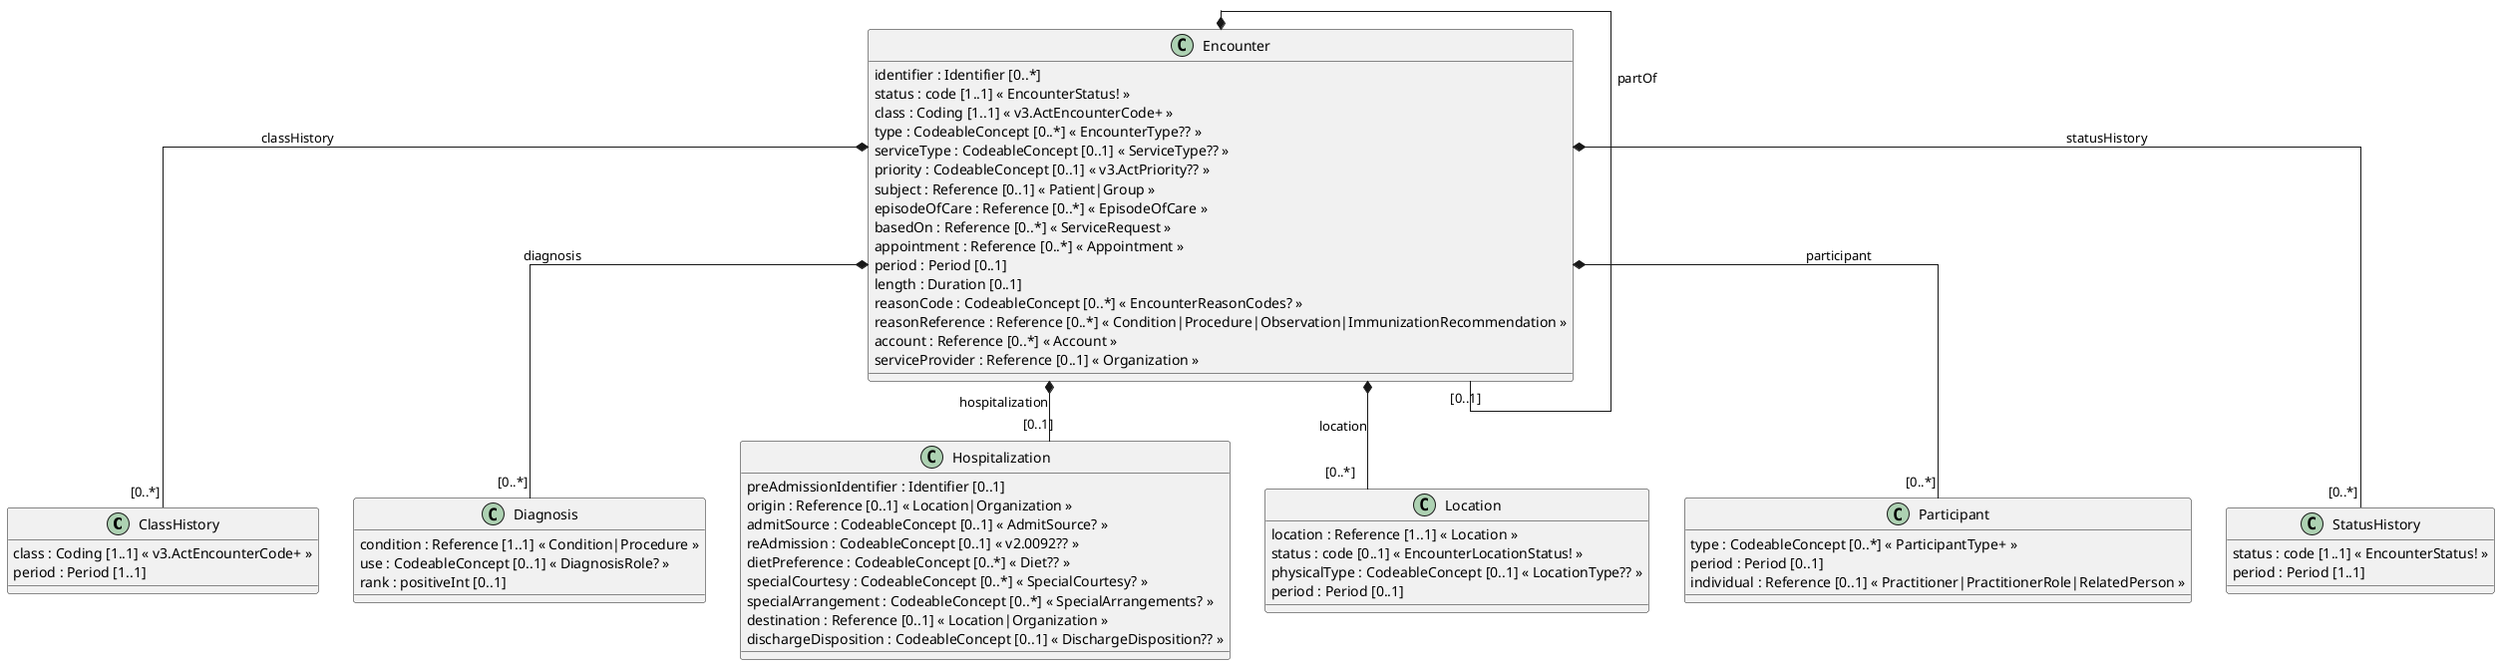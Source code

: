 @startuml
' ========================================
' start: configuration
' ========================================

skinparam linetype ortho

' ========================================
' end: configuration
' ========================================

' ========================================
' start: definition of entities/classes
' ========================================

class ClassHistory {
  class : Coding [1..1] « v3.ActEncounterCode+ »
  period : Period [1..1]
}

class Diagnosis {
  condition : Reference [1..1] « Condition|Procedure »
  use : CodeableConcept [0..1] « DiagnosisRole? »
  rank : positiveInt [0..1]
}

class Encounter {
  identifier : Identifier [0..*]
  status : code [1..1] « EncounterStatus! »
  class : Coding [1..1] « v3.ActEncounterCode+ »
  type : CodeableConcept [0..*] « EncounterType?? »
  serviceType : CodeableConcept [0..1] « ServiceType?? »
  priority : CodeableConcept [0..1] « v3.ActPriority?? »
  subject : Reference [0..1] « Patient|Group »
  episodeOfCare : Reference [0..*] « EpisodeOfCare »
  basedOn : Reference [0..*] « ServiceRequest »
  appointment : Reference [0..*] « Appointment »
  period : Period [0..1]
  length : Duration [0..1]
  reasonCode : CodeableConcept [0..*] « EncounterReasonCodes? »
  reasonReference : Reference [0..*] « Condition|Procedure|Observation|ImmunizationRecommendation »
  account : Reference [0..*] « Account »
  serviceProvider : Reference [0..1] « Organization »
}

class Hospitalization {
  preAdmissionIdentifier : Identifier [0..1]
  origin : Reference [0..1] « Location|Organization »
  admitSource : CodeableConcept [0..1] « AdmitSource? »
  reAdmission : CodeableConcept [0..1] « v2.0092?? »
  dietPreference : CodeableConcept [0..*] « Diet?? »
  specialCourtesy : CodeableConcept [0..*] « SpecialCourtesy? »
  specialArrangement : CodeableConcept [0..*] « SpecialArrangements? »
  destination : Reference [0..1] « Location|Organization »
  dischargeDisposition : CodeableConcept [0..1] « DischargeDisposition?? »
}

class Location {
  location : Reference [1..1] « Location »
  status : code [0..1] « EncounterLocationStatus! »
  physicalType : CodeableConcept [0..1] « LocationType?? »
  period : Period [0..1]
}

class Participant {
  type : CodeableConcept [0..*] « ParticipantType+ »
  period : Period [0..1]
  individual : Reference [0..1] « Practitioner|PractitionerRole|RelatedPerson »
}

class StatusHistory {
  status : code [1..1] « EncounterStatus! »
  period : Period [1..1]
}

' ========================================
' end: definition of entities/classes
' ========================================

' ========================================
' start: definition of associations
' ========================================

Encounter *-- "[0..1]" Encounter : partOf
Encounter *-- "[0..*]" Participant : participant
Encounter *-- "[0..*]" Location : location
Encounter *-- "[0..1]" Hospitalization : hospitalization
Encounter *-- "[0..*]" StatusHistory : statusHistory
Encounter *-- "[0..*]" Diagnosis : diagnosis
Encounter *-- "[0..*]" ClassHistory : classHistory

' ========================================
' end: definition of associations
' ========================================
@enduml
